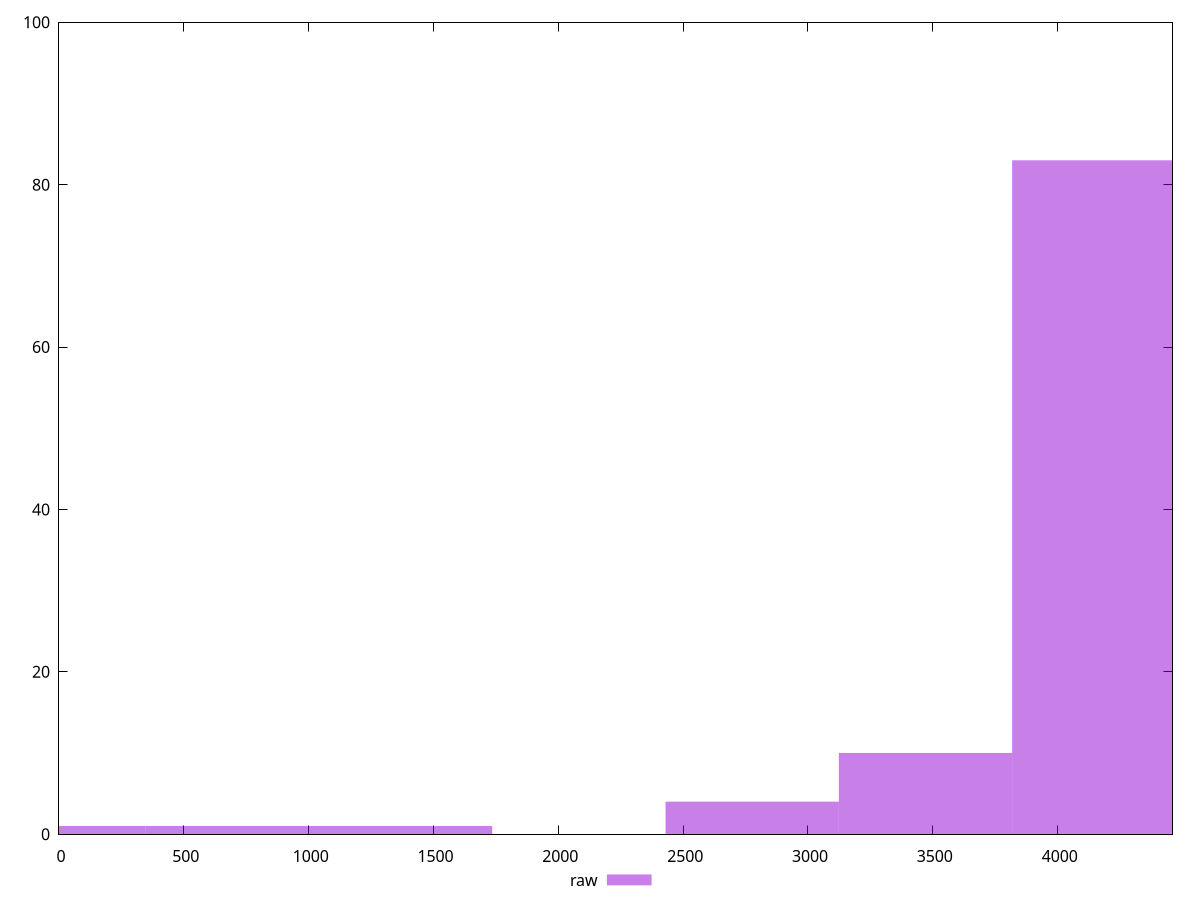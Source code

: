 reset

$raw <<EOF
2776.4985802890446 4
694.1246450722612 1
3470.6232253613057 10
4164.747870433567 83
1388.2492901445223 1
0 1
EOF

set key outside below
set boxwidth 694.1246450722612
set xrange [0:4460]
set yrange [0:100]
set trange [0:100]
set style fill transparent solid 0.5 noborder
set terminal svg size 640, 490 enhanced background rgb 'white'
set output "report/report_00029_2021-02-24T13-36-40.390Z/unused-javascript/samples/music/raw/histogram.svg"

plot $raw title "raw" with boxes

reset
